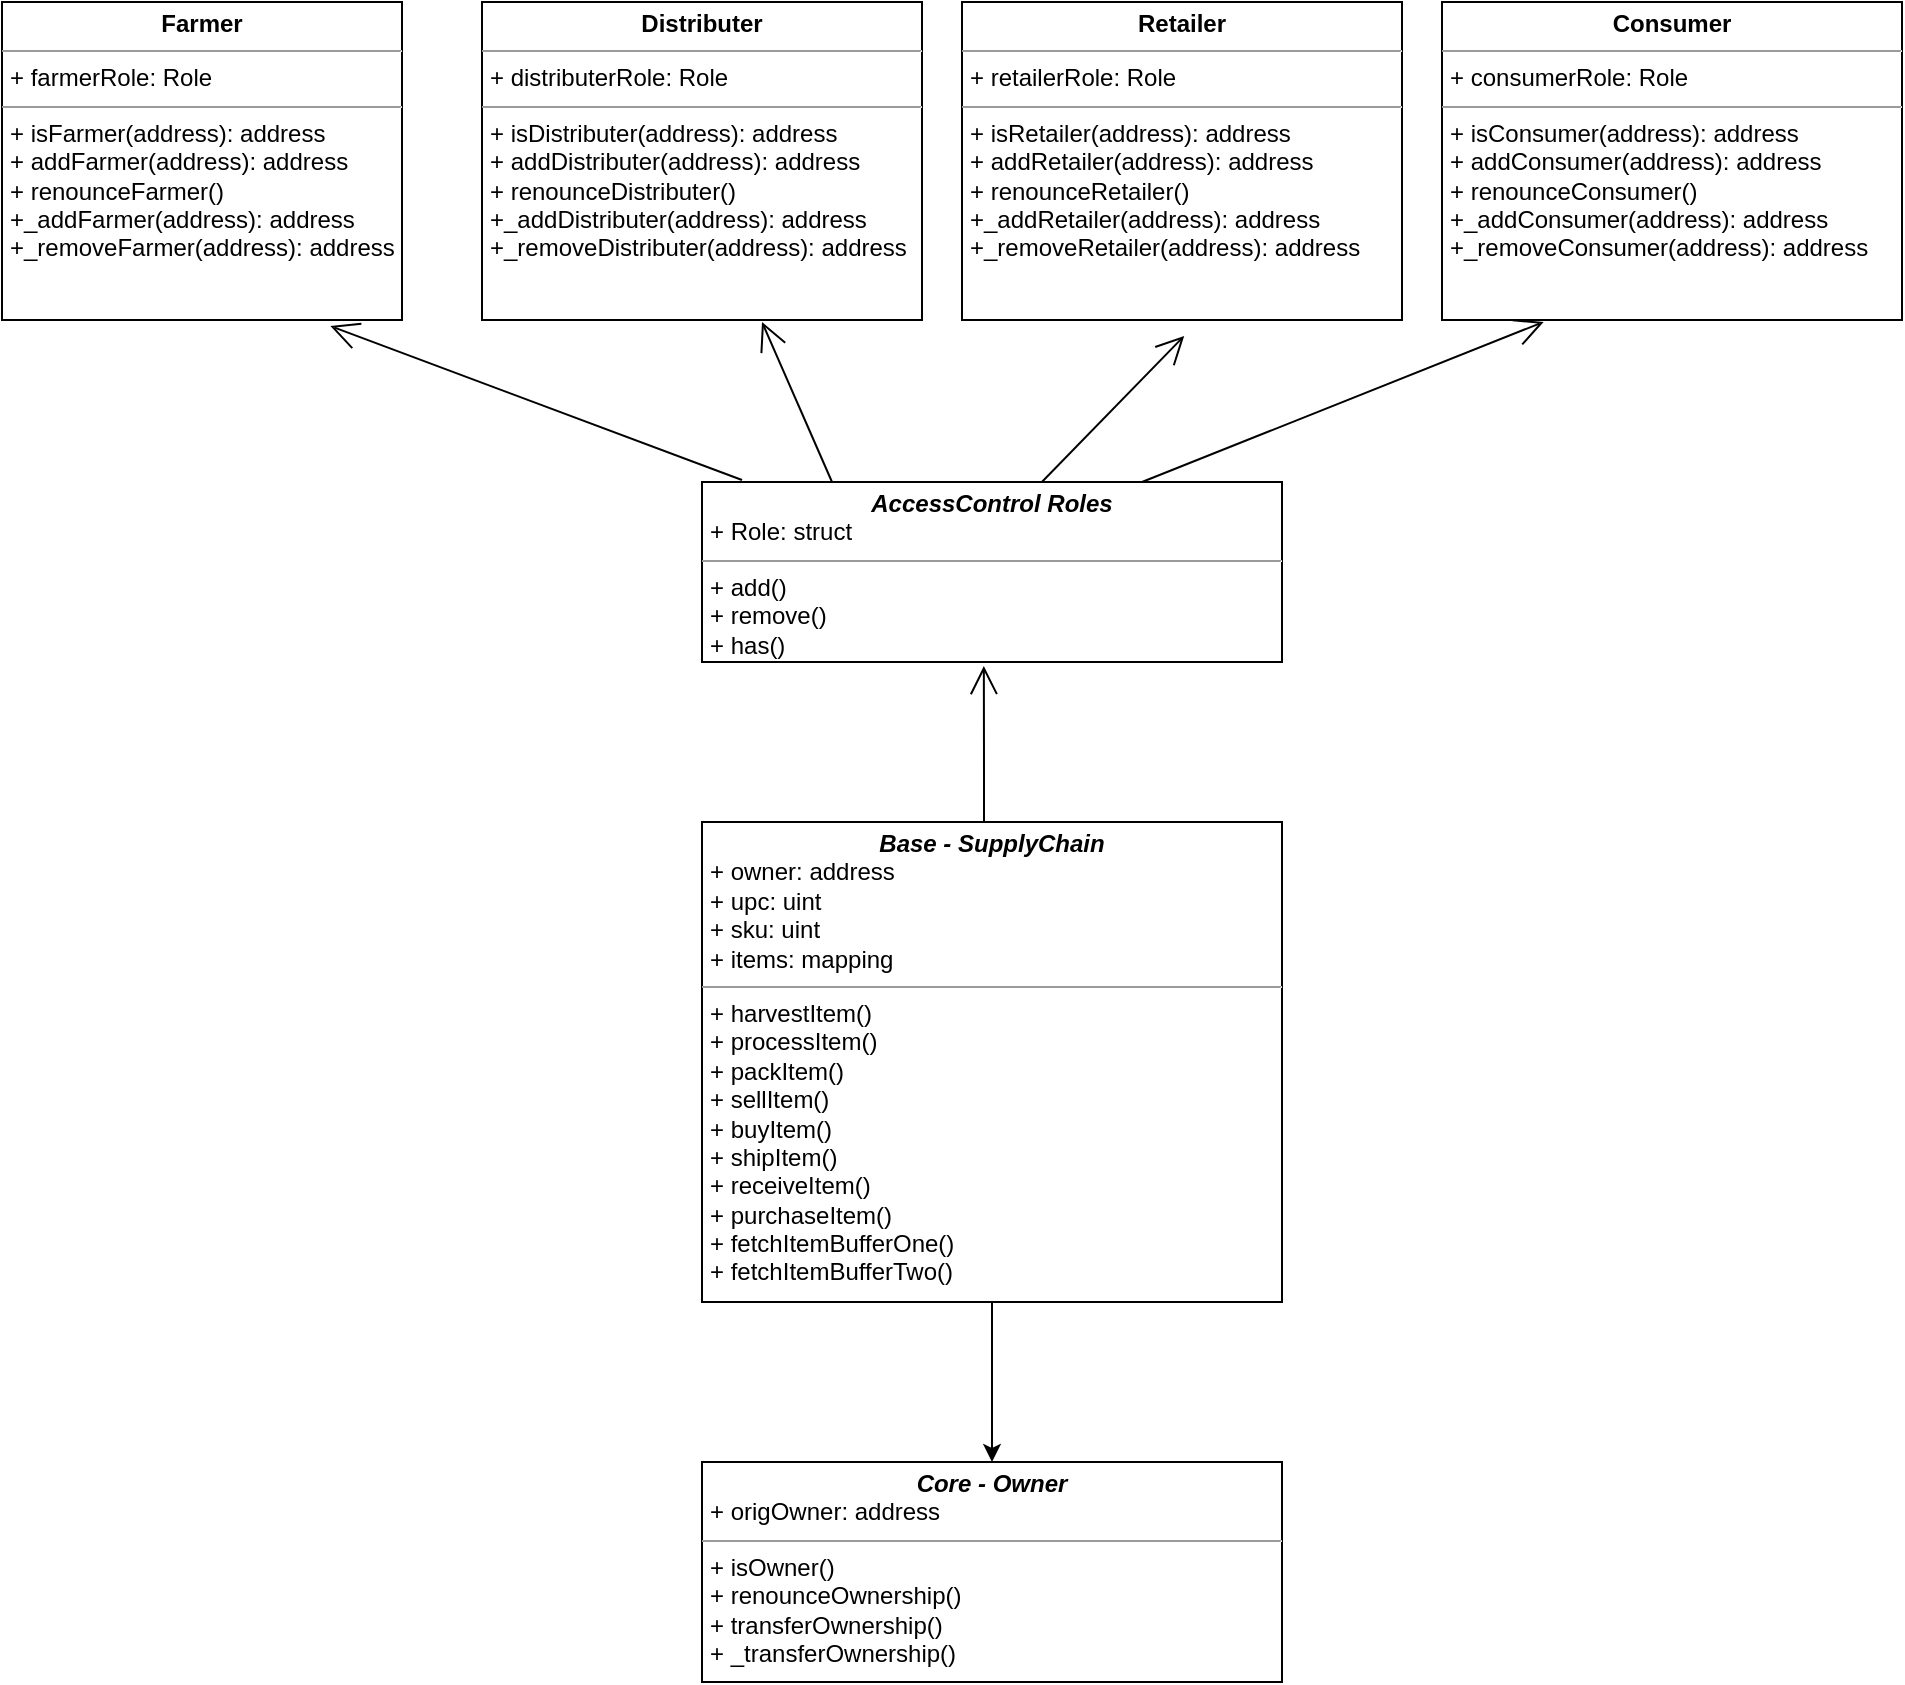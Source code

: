 <mxfile version="13.0.3" type="device"><diagram name="Page-1" id="c4acf3e9-155e-7222-9cf6-157b1a14988f"><mxGraphModel dx="1092" dy="1634" grid="1" gridSize="10" guides="1" tooltips="1" connect="1" arrows="1" fold="1" page="1" pageScale="1" pageWidth="850" pageHeight="1100" background="#ffffff" math="0" shadow="0"><root><mxCell id="0"/><mxCell id="1" parent="0"/><mxCell id="5d2195bd80daf111-18" value="&lt;p style=&quot;margin: 4px 0px 0px ; text-align: center&quot;&gt;&lt;i&gt;&lt;b&gt;AccessControl Roles&lt;/b&gt;&lt;/i&gt;&lt;br&gt;&lt;/p&gt;&lt;p style=&quot;margin: 0px 0px 0px 4px&quot;&gt;+ Role: struct&lt;/p&gt;&lt;hr size=&quot;1&quot;&gt;&lt;p style=&quot;margin: 0px 0px 0px 4px&quot;&gt;+ add()&lt;/p&gt;&lt;p style=&quot;margin: 0px 0px 0px 4px&quot;&gt;+ remove()&lt;/p&gt;&lt;p style=&quot;margin: 0px 0px 0px 4px&quot;&gt;+ has()&lt;br&gt;&lt;/p&gt;" style="verticalAlign=top;align=left;overflow=fill;fontSize=12;fontFamily=Helvetica;html=1;rounded=0;shadow=0;comic=0;labelBackgroundColor=none;strokeWidth=1" parent="1" vertex="1"><mxGeometry x="390" y="200" width="290" height="90" as="geometry"/></mxCell><mxCell id="TE5fqc8r9Wyq6Bhf3z7I-38" value="" style="edgeStyle=orthogonalEdgeStyle;rounded=0;orthogonalLoop=1;jettySize=auto;html=1;" edge="1" parent="1" source="TE5fqc8r9Wyq6Bhf3z7I-34" target="TE5fqc8r9Wyq6Bhf3z7I-37"><mxGeometry relative="1" as="geometry"/></mxCell><mxCell id="TE5fqc8r9Wyq6Bhf3z7I-34" value="&lt;p style=&quot;margin: 4px 0px 0px ; text-align: center&quot;&gt;&lt;i&gt;&lt;b&gt;Base - SupplyChain&lt;/b&gt;&lt;/i&gt;&lt;br&gt;&lt;/p&gt;&lt;p style=&quot;margin: 0px 0px 0px 4px&quot;&gt;+ owner: address&lt;/p&gt;&lt;p style=&quot;margin: 0px 0px 0px 4px&quot;&gt;+ upc: uint&lt;/p&gt;&lt;p style=&quot;margin: 0px 0px 0px 4px&quot;&gt;+ sku: uint&lt;/p&gt;&lt;p style=&quot;margin: 0px 0px 0px 4px&quot;&gt;+ items: mapping&lt;/p&gt;&lt;hr size=&quot;1&quot;&gt;&lt;p style=&quot;margin: 0px 0px 0px 4px&quot;&gt;+ harvestItem()&lt;/p&gt;&lt;p style=&quot;margin: 0px 0px 0px 4px&quot;&gt;+ processItem()&lt;/p&gt;&lt;p style=&quot;margin: 0px 0px 0px 4px&quot;&gt;+ packItem()&lt;br&gt;&lt;/p&gt;&lt;p style=&quot;margin: 0px 0px 0px 4px&quot;&gt;+ sellItem()&lt;/p&gt;&lt;p style=&quot;margin: 0px 0px 0px 4px&quot;&gt;+ buyItem()&lt;/p&gt;&lt;p style=&quot;margin: 0px 0px 0px 4px&quot;&gt;+ shipItem()&lt;/p&gt;&lt;p style=&quot;margin: 0px 0px 0px 4px&quot;&gt;+ receiveItem()&lt;/p&gt;&lt;p style=&quot;margin: 0px 0px 0px 4px&quot;&gt;+ purchaseItem()&lt;/p&gt;&lt;p style=&quot;margin: 0px 0px 0px 4px&quot;&gt;+&amp;nbsp;fetchItemBufferOne()&lt;/p&gt;&lt;p style=&quot;margin: 0px 0px 0px 4px&quot;&gt;+ fetchItemBufferTwo()&lt;/p&gt;&lt;p style=&quot;margin: 0px 0px 0px 4px&quot;&gt;&lt;br&gt;&lt;/p&gt;" style="verticalAlign=top;align=left;overflow=fill;fontSize=12;fontFamily=Helvetica;html=1;rounded=0;shadow=0;comic=0;labelBackgroundColor=none;strokeWidth=1" vertex="1" parent="1"><mxGeometry x="390" y="370" width="290" height="240" as="geometry"/></mxCell><mxCell id="TE5fqc8r9Wyq6Bhf3z7I-37" value="&lt;p style=&quot;margin: 4px 0px 0px ; text-align: center&quot;&gt;&lt;i&gt;&lt;b&gt;Core - Owner&lt;/b&gt;&lt;/i&gt;&lt;br&gt;&lt;/p&gt;&lt;p style=&quot;margin: 0px 0px 0px 4px&quot;&gt;+ origOwner: address&lt;br&gt;&lt;/p&gt;&lt;hr size=&quot;1&quot;&gt;&lt;p style=&quot;margin: 0px 0px 0px 4px&quot;&gt;+ isOwner()&lt;/p&gt;&lt;p style=&quot;margin: 0px 0px 0px 4px&quot;&gt;+ renounceOwnership()&lt;/p&gt;&lt;p style=&quot;margin: 0px 0px 0px 4px&quot;&gt;+ transferOwnership()&lt;br&gt;&lt;/p&gt;&lt;p style=&quot;margin: 0px 0px 0px 4px&quot;&gt;+ _transferOwnership()&lt;/p&gt;&lt;p style=&quot;margin: 0px 0px 0px 4px&quot;&gt;&lt;br&gt;&lt;/p&gt;" style="verticalAlign=top;align=left;overflow=fill;fontSize=12;fontFamily=Helvetica;html=1;rounded=0;shadow=0;comic=0;labelBackgroundColor=none;strokeWidth=1" vertex="1" parent="1"><mxGeometry x="390" y="690" width="290" height="110" as="geometry"/></mxCell><mxCell id="5d2195bd80daf111-19" value="&lt;p style=&quot;margin: 4px 0px 0px ; text-align: center&quot;&gt;&lt;b&gt;Farmer&lt;/b&gt;&lt;/p&gt;&lt;hr size=&quot;1&quot;&gt;&lt;p style=&quot;margin: 0px 0px 0px 4px&quot;&gt;+ farmerRole: Role&lt;/p&gt;&lt;hr size=&quot;1&quot;&gt;&lt;p style=&quot;margin: 0px 0px 0px 4px&quot;&gt;+ isFarmer(address): address&lt;br&gt;+ addFarmer(address): address&lt;/p&gt;&lt;p style=&quot;margin: 0px 0px 0px 4px&quot;&gt;+&amp;nbsp;renounceFarmer()&lt;/p&gt;&lt;p style=&quot;margin: 0px 0px 0px 4px&quot;&gt;+_addFarmer(address): address&lt;/p&gt;&lt;p style=&quot;margin: 0px 0px 0px 4px&quot;&gt;+_removeFarmer(address): address&lt;/p&gt;" style="verticalAlign=top;align=left;overflow=fill;fontSize=12;fontFamily=Helvetica;html=1;rounded=0;shadow=0;comic=0;labelBackgroundColor=none;strokeWidth=1" parent="1" vertex="1"><mxGeometry x="40" y="-40" width="200" height="159" as="geometry"/></mxCell><mxCell id="TE5fqc8r9Wyq6Bhf3z7I-1" style="edgeStyle=orthogonalEdgeStyle;rounded=0;orthogonalLoop=1;jettySize=auto;html=1;exitX=0.5;exitY=1;exitDx=0;exitDy=0;" edge="1" parent="1"><mxGeometry relative="1" as="geometry"><mxPoint x="375" y="119" as="sourcePoint"/><mxPoint x="375" y="119" as="targetPoint"/></mxGeometry></mxCell><mxCell id="TE5fqc8r9Wyq6Bhf3z7I-2" value="&lt;p style=&quot;margin: 4px 0px 0px ; text-align: center&quot;&gt;&lt;b&gt;Retailer&lt;/b&gt;&lt;/p&gt;&lt;hr size=&quot;1&quot;&gt;&lt;p style=&quot;margin: 0px 0px 0px 4px&quot;&gt;+ retailerRole: Role&lt;br&gt;&lt;/p&gt;&lt;hr size=&quot;1&quot;&gt;&lt;p style=&quot;margin: 0px 0px 0px 4px&quot;&gt;+ isRetailer(address): address&lt;br&gt;+ addRetailer(address): address&lt;/p&gt;&lt;p style=&quot;margin: 0px 0px 0px 4px&quot;&gt;+&amp;nbsp;renounceRetailer()&lt;/p&gt;&lt;p style=&quot;margin: 0px 0px 0px 4px&quot;&gt;+_addRetailer(address): address&lt;/p&gt;&lt;p style=&quot;margin: 0px 0px 0px 4px&quot;&gt;+_removeRetailer(address): address&lt;/p&gt;" style="verticalAlign=top;align=left;overflow=fill;fontSize=12;fontFamily=Helvetica;html=1;rounded=0;shadow=0;comic=0;labelBackgroundColor=none;strokeWidth=1" vertex="1" parent="1"><mxGeometry x="520" y="-40" width="220" height="159" as="geometry"/></mxCell><mxCell id="TE5fqc8r9Wyq6Bhf3z7I-3" value="&lt;p style=&quot;margin: 4px 0px 0px ; text-align: center&quot;&gt;&lt;b&gt;Consumer&lt;/b&gt;&lt;/p&gt;&lt;hr size=&quot;1&quot;&gt;&lt;p style=&quot;margin: 0px 0px 0px 4px&quot;&gt;+ consumerRole: Role&lt;br&gt;&lt;/p&gt;&lt;hr size=&quot;1&quot;&gt;&lt;p style=&quot;margin: 0px 0px 0px 4px&quot;&gt;+ isConsumer(address): address&lt;br&gt;+ addConsumer(address): address&lt;/p&gt;&lt;p style=&quot;margin: 0px 0px 0px 4px&quot;&gt;+&amp;nbsp;renounceConsumer()&lt;/p&gt;&lt;p style=&quot;margin: 0px 0px 0px 4px&quot;&gt;+_addConsumer(address): address&lt;/p&gt;&lt;p style=&quot;margin: 0px 0px 0px 4px&quot;&gt;+_removeConsumer(address): address&lt;/p&gt;" style="verticalAlign=top;align=left;overflow=fill;fontSize=12;fontFamily=Helvetica;html=1;rounded=0;shadow=0;comic=0;labelBackgroundColor=none;strokeWidth=1" vertex="1" parent="1"><mxGeometry x="760" y="-40" width="230" height="159" as="geometry"/></mxCell><mxCell id="TE5fqc8r9Wyq6Bhf3z7I-4" value="&lt;p style=&quot;margin: 4px 0px 0px ; text-align: center&quot;&gt;&lt;b&gt;Distributer&lt;/b&gt;&lt;/p&gt;&lt;hr size=&quot;1&quot;&gt;&lt;p style=&quot;margin: 0px 0px 0px 4px&quot;&gt;+ distributerRole: Role&lt;br&gt;&lt;/p&gt;&lt;hr size=&quot;1&quot;&gt;&lt;p style=&quot;margin: 0px 0px 0px 4px&quot;&gt;+ isDistributer(address): address&lt;br&gt;+ addDistributer(address): address&lt;/p&gt;&lt;p style=&quot;margin: 0px 0px 0px 4px&quot;&gt;+&amp;nbsp;renounceDistributer()&lt;/p&gt;&lt;p style=&quot;margin: 0px 0px 0px 4px&quot;&gt;+_addDistributer(address): address&lt;/p&gt;&lt;p style=&quot;margin: 0px 0px 0px 4px&quot;&gt;+_removeDistributer(address): address&lt;/p&gt;" style="verticalAlign=top;align=left;overflow=fill;fontSize=12;fontFamily=Helvetica;html=1;rounded=0;shadow=0;comic=0;labelBackgroundColor=none;strokeWidth=1" vertex="1" parent="1"><mxGeometry x="280" y="-40" width="220" height="159" as="geometry"/></mxCell><mxCell id="TE5fqc8r9Wyq6Bhf3z7I-30" value="" style="endArrow=open;endFill=1;endSize=12;html=1;entryX=0.505;entryY=1.05;entryDx=0;entryDy=0;entryPerimeter=0;exitX=0.586;exitY=0;exitDx=0;exitDy=0;exitPerimeter=0;" edge="1" parent="1" source="5d2195bd80daf111-18" target="TE5fqc8r9Wyq6Bhf3z7I-2"><mxGeometry width="160" relative="1" as="geometry"><mxPoint x="480" y="160" as="sourcePoint"/><mxPoint x="640" y="160" as="targetPoint"/></mxGeometry></mxCell><mxCell id="TE5fqc8r9Wyq6Bhf3z7I-31" value="" style="endArrow=open;endFill=1;endSize=12;html=1;entryX=0.221;entryY=1.006;entryDx=0;entryDy=0;entryPerimeter=0;" edge="1" parent="1" target="TE5fqc8r9Wyq6Bhf3z7I-3"><mxGeometry width="160" relative="1" as="geometry"><mxPoint x="610" y="200" as="sourcePoint"/><mxPoint x="770" y="200" as="targetPoint"/></mxGeometry></mxCell><mxCell id="TE5fqc8r9Wyq6Bhf3z7I-32" value="" style="endArrow=open;endFill=1;endSize=12;html=1;" edge="1" parent="1"><mxGeometry width="160" relative="1" as="geometry"><mxPoint x="455" y="200" as="sourcePoint"/><mxPoint x="420" y="120" as="targetPoint"/></mxGeometry></mxCell><mxCell id="TE5fqc8r9Wyq6Bhf3z7I-33" value="" style="endArrow=open;endFill=1;endSize=12;html=1;entryX=0.821;entryY=1.019;entryDx=0;entryDy=0;entryPerimeter=0;" edge="1" parent="1" target="5d2195bd80daf111-19"><mxGeometry width="160" relative="1" as="geometry"><mxPoint x="410" y="199" as="sourcePoint"/><mxPoint x="570" y="199" as="targetPoint"/></mxGeometry></mxCell><mxCell id="TE5fqc8r9Wyq6Bhf3z7I-36" value="" style="endArrow=open;endFill=1;endSize=12;html=1;entryX=0.448;entryY=1.022;entryDx=0;entryDy=0;entryPerimeter=0;" edge="1" parent="1"><mxGeometry width="160" relative="1" as="geometry"><mxPoint x="531" y="370" as="sourcePoint"/><mxPoint x="530.92" y="291.98" as="targetPoint"/><Array as="points"><mxPoint x="531" y="340"/></Array></mxGeometry></mxCell></root></mxGraphModel></diagram></mxfile>